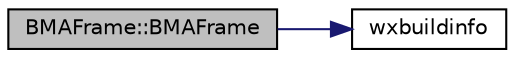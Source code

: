 digraph "BMAFrame::BMAFrame"
{
  edge [fontname="Helvetica",fontsize="10",labelfontname="Helvetica",labelfontsize="10"];
  node [fontname="Helvetica",fontsize="10",shape=record];
  rankdir="LR";
  Node1 [label="BMAFrame::BMAFrame",height=0.2,width=0.4,color="black", fillcolor="grey75", style="filled", fontcolor="black"];
  Node1 -> Node2 [color="midnightblue",fontsize="10",style="solid"];
  Node2 [label="wxbuildinfo",height=0.2,width=0.4,color="black", fillcolor="white", style="filled",URL="$_b_m_a_main_8cpp.html#afdd094b13f51c9d282a71d71dd0595ab"];
}
